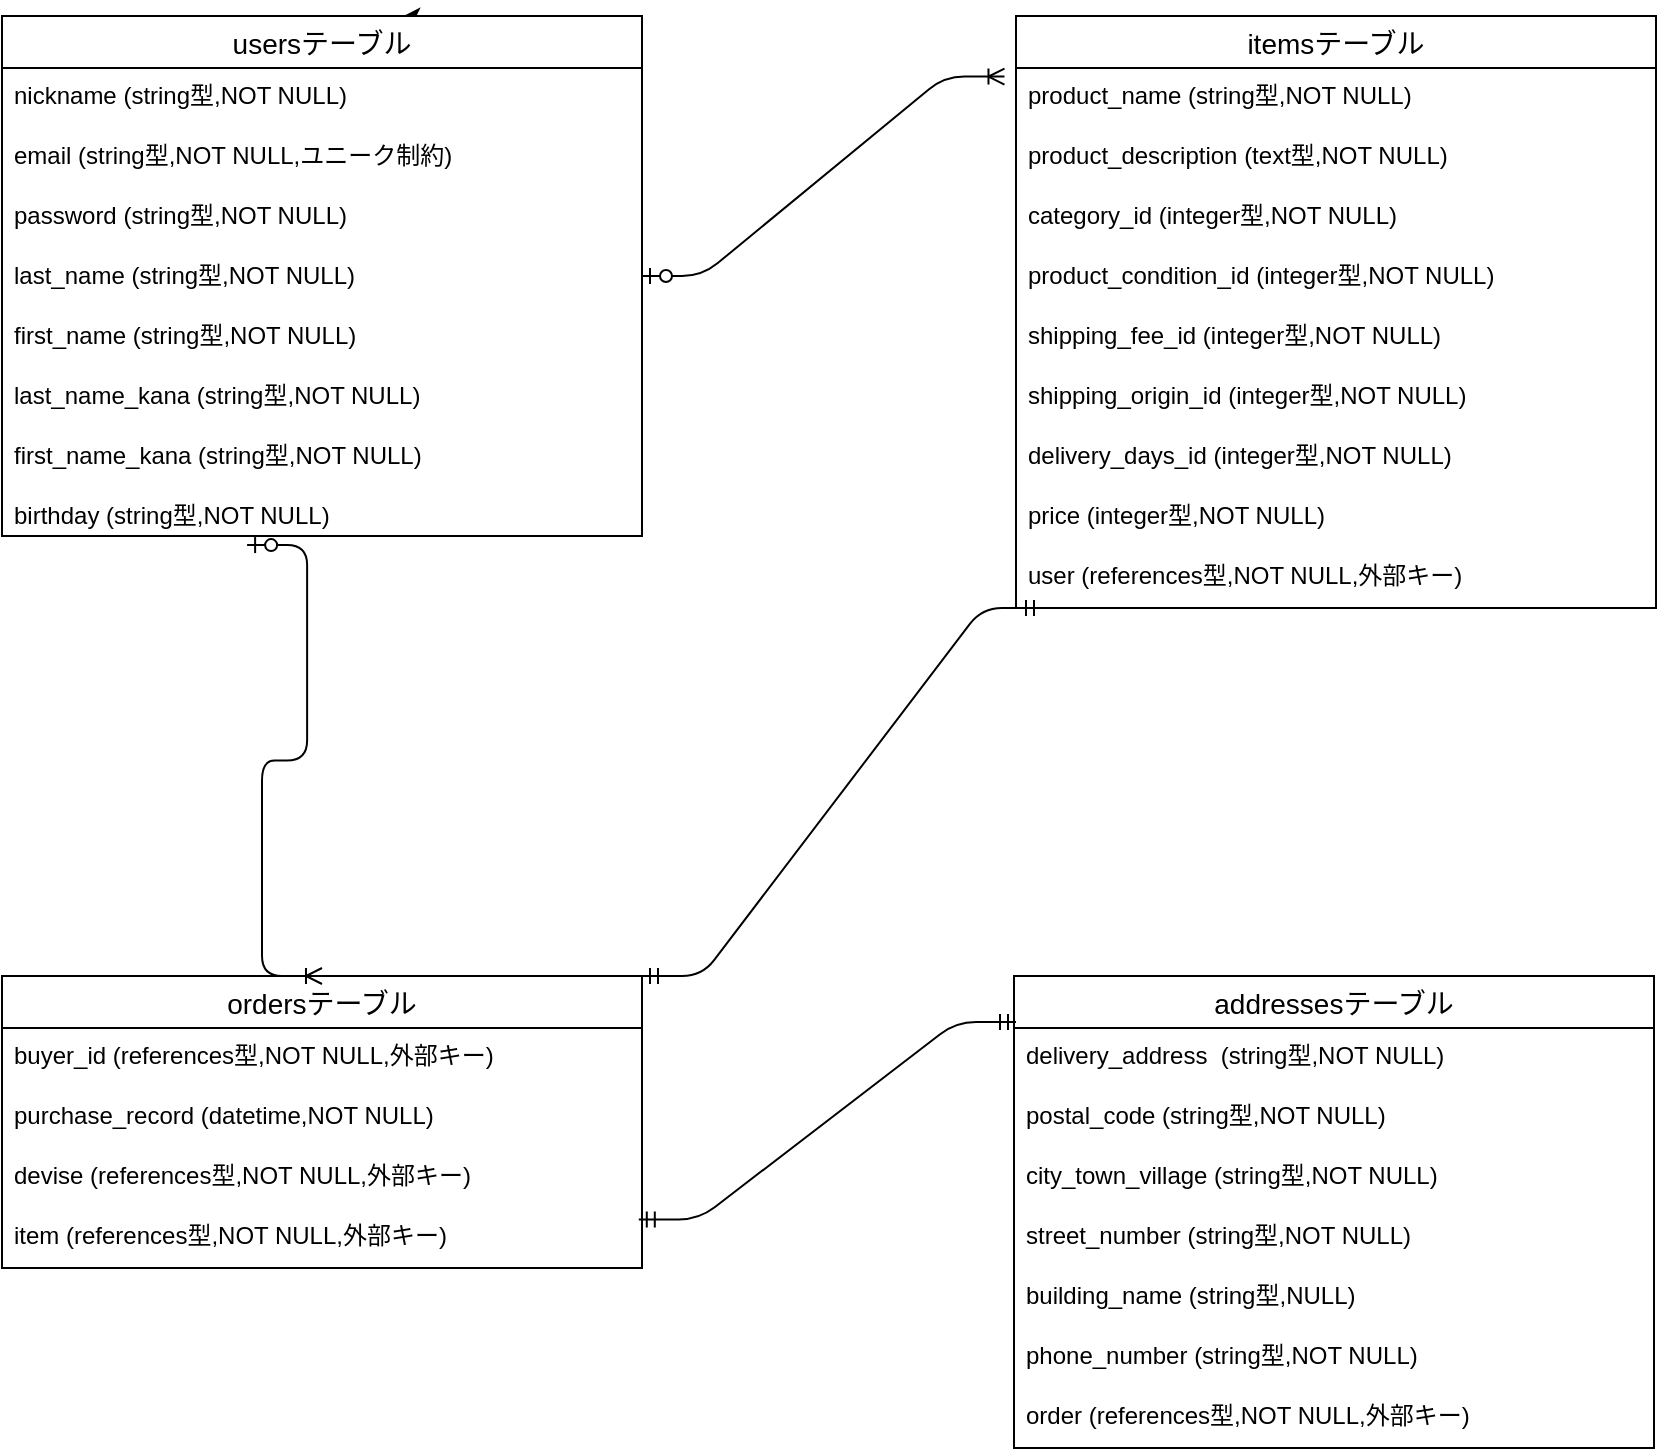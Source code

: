 <mxfile>
    <diagram id="VC_56RHJ9kjLEV1A4pTZ" name="ページ1">
        <mxGraphModel dx="448" dy="273" grid="1" gridSize="10" guides="1" tooltips="1" connect="1" arrows="1" fold="1" page="1" pageScale="1" pageWidth="827" pageHeight="1169" math="0" shadow="0">
            <root>
                <mxCell id="0"/>
                <mxCell id="1" parent="0"/>
                <mxCell id="H9mOBy8NTir6bm8V047Q-1" value="itemsテーブル" style="swimlane;fontStyle=0;childLayout=stackLayout;horizontal=1;startSize=26;horizontalStack=0;resizeParent=1;resizeParentMax=0;resizeLast=0;collapsible=1;marginBottom=0;align=center;fontSize=14;" vertex="1" parent="1">
                    <mxGeometry x="507" y="120" width="320" height="296" as="geometry"/>
                </mxCell>
                <mxCell id="H9mOBy8NTir6bm8V047Q-2" value="product_name (string型,NOT NULL)" style="text;strokeColor=none;fillColor=none;spacingLeft=4;spacingRight=4;overflow=hidden;rotatable=0;points=[[0,0.5],[1,0.5]];portConstraint=eastwest;fontSize=12;" vertex="1" parent="H9mOBy8NTir6bm8V047Q-1">
                    <mxGeometry y="26" width="320" height="30" as="geometry"/>
                </mxCell>
                <mxCell id="H9mOBy8NTir6bm8V047Q-26" value="product_description (text型,NOT NULL)" style="text;strokeColor=none;fillColor=none;spacingLeft=4;spacingRight=4;overflow=hidden;rotatable=0;points=[[0,0.5],[1,0.5]];portConstraint=eastwest;fontSize=12;" vertex="1" parent="H9mOBy8NTir6bm8V047Q-1">
                    <mxGeometry y="56" width="320" height="30" as="geometry"/>
                </mxCell>
                <mxCell id="H9mOBy8NTir6bm8V047Q-3" value="category_id (integer型,NOT NULL)" style="text;strokeColor=none;fillColor=none;spacingLeft=4;spacingRight=4;overflow=hidden;rotatable=0;points=[[0,0.5],[1,0.5]];portConstraint=eastwest;fontSize=12;" vertex="1" parent="H9mOBy8NTir6bm8V047Q-1">
                    <mxGeometry y="86" width="320" height="30" as="geometry"/>
                </mxCell>
                <mxCell id="H9mOBy8NTir6bm8V047Q-4" value="product_condition_id (integer型,NOT NULL)" style="text;strokeColor=none;fillColor=none;spacingLeft=4;spacingRight=4;overflow=hidden;rotatable=0;points=[[0,0.5],[1,0.5]];portConstraint=eastwest;fontSize=12;" vertex="1" parent="H9mOBy8NTir6bm8V047Q-1">
                    <mxGeometry y="116" width="320" height="30" as="geometry"/>
                </mxCell>
                <mxCell id="H9mOBy8NTir6bm8V047Q-33" value="shipping_fee_id (integer型,NOT NULL)" style="text;strokeColor=none;fillColor=none;spacingLeft=4;spacingRight=4;overflow=hidden;rotatable=0;points=[[0,0.5],[1,0.5]];portConstraint=eastwest;fontSize=12;" vertex="1" parent="H9mOBy8NTir6bm8V047Q-1">
                    <mxGeometry y="146" width="320" height="30" as="geometry"/>
                </mxCell>
                <mxCell id="H9mOBy8NTir6bm8V047Q-25" value="shipping_origin_id (integer型,NOT NULL)" style="text;strokeColor=none;fillColor=none;spacingLeft=4;spacingRight=4;overflow=hidden;rotatable=0;points=[[0,0.5],[1,0.5]];portConstraint=eastwest;fontSize=12;" vertex="1" parent="H9mOBy8NTir6bm8V047Q-1">
                    <mxGeometry y="176" width="320" height="30" as="geometry"/>
                </mxCell>
                <mxCell id="H9mOBy8NTir6bm8V047Q-32" value="delivery_days_id (integer型,NOT NULL)" style="text;strokeColor=none;fillColor=none;spacingLeft=4;spacingRight=4;overflow=hidden;rotatable=0;points=[[0,0.5],[1,0.5]];portConstraint=eastwest;fontSize=12;" vertex="1" parent="H9mOBy8NTir6bm8V047Q-1">
                    <mxGeometry y="206" width="320" height="30" as="geometry"/>
                </mxCell>
                <mxCell id="H9mOBy8NTir6bm8V047Q-27" value="price (integer型,NOT NULL)" style="text;strokeColor=none;fillColor=none;spacingLeft=4;spacingRight=4;overflow=hidden;rotatable=0;points=[[0,0.5],[1,0.5]];portConstraint=eastwest;fontSize=12;" vertex="1" parent="H9mOBy8NTir6bm8V047Q-1">
                    <mxGeometry y="236" width="320" height="30" as="geometry"/>
                </mxCell>
                <mxCell id="H9mOBy8NTir6bm8V047Q-48" value="user (references型,NOT NULL,外部キー)" style="text;strokeColor=none;fillColor=none;spacingLeft=4;spacingRight=4;overflow=hidden;rotatable=0;points=[[0,0.5],[1,0.5]];portConstraint=eastwest;fontSize=12;" vertex="1" parent="H9mOBy8NTir6bm8V047Q-1">
                    <mxGeometry y="266" width="320" height="30" as="geometry"/>
                </mxCell>
                <mxCell id="H9mOBy8NTir6bm8V047Q-42" style="edgeStyle=none;html=1;exitX=1;exitY=0;exitDx=0;exitDy=0;" edge="1" parent="1" source="H9mOBy8NTir6bm8V047Q-6">
                    <mxGeometry relative="1" as="geometry">
                        <mxPoint x="200.143" y="120.286" as="targetPoint"/>
                    </mxGeometry>
                </mxCell>
                <mxCell id="H9mOBy8NTir6bm8V047Q-6" value="usersテーブル" style="swimlane;fontStyle=0;childLayout=stackLayout;horizontal=1;startSize=26;horizontalStack=0;resizeParent=1;resizeParentMax=0;resizeLast=0;collapsible=1;marginBottom=0;align=center;fontSize=14;" vertex="1" parent="1">
                    <mxGeometry y="120" width="320" height="260" as="geometry"/>
                </mxCell>
                <mxCell id="H9mOBy8NTir6bm8V047Q-8" value="nickname (string型,NOT NULL)" style="text;strokeColor=none;fillColor=none;spacingLeft=4;spacingRight=4;overflow=hidden;rotatable=0;points=[[0,0.5],[1,0.5]];portConstraint=eastwest;fontSize=12;" vertex="1" parent="H9mOBy8NTir6bm8V047Q-6">
                    <mxGeometry y="26" width="320" height="30" as="geometry"/>
                </mxCell>
                <mxCell id="H9mOBy8NTir6bm8V047Q-9" value="email (string型,NOT NULL,ユニーク制約)" style="text;strokeColor=none;fillColor=none;spacingLeft=4;spacingRight=4;overflow=hidden;rotatable=0;points=[[0,0.5],[1,0.5]];portConstraint=eastwest;fontSize=12;" vertex="1" parent="H9mOBy8NTir6bm8V047Q-6">
                    <mxGeometry y="56" width="320" height="30" as="geometry"/>
                </mxCell>
                <mxCell id="H9mOBy8NTir6bm8V047Q-19" value="password (string型,NOT NULL)" style="text;strokeColor=none;fillColor=none;spacingLeft=4;spacingRight=4;overflow=hidden;rotatable=0;points=[[0,0.5],[1,0.5]];portConstraint=eastwest;fontSize=12;" vertex="1" parent="H9mOBy8NTir6bm8V047Q-6">
                    <mxGeometry y="86" width="320" height="30" as="geometry"/>
                </mxCell>
                <mxCell id="H9mOBy8NTir6bm8V047Q-21" value="last_name (string型,NOT NULL)" style="text;strokeColor=none;fillColor=none;spacingLeft=4;spacingRight=4;overflow=hidden;rotatable=0;points=[[0,0.5],[1,0.5]];portConstraint=eastwest;fontSize=12;" vertex="1" parent="H9mOBy8NTir6bm8V047Q-6">
                    <mxGeometry y="116" width="320" height="30" as="geometry"/>
                </mxCell>
                <mxCell id="H9mOBy8NTir6bm8V047Q-22" value="first_name (string型,NOT NULL)" style="text;strokeColor=none;fillColor=none;spacingLeft=4;spacingRight=4;overflow=hidden;rotatable=0;points=[[0,0.5],[1,0.5]];portConstraint=eastwest;fontSize=12;" vertex="1" parent="H9mOBy8NTir6bm8V047Q-6">
                    <mxGeometry y="146" width="320" height="30" as="geometry"/>
                </mxCell>
                <mxCell id="H9mOBy8NTir6bm8V047Q-23" value="last_name_kana (string型,NOT NULL)" style="text;strokeColor=none;fillColor=none;spacingLeft=4;spacingRight=4;overflow=hidden;rotatable=0;points=[[0,0.5],[1,0.5]];portConstraint=eastwest;fontSize=12;" vertex="1" parent="H9mOBy8NTir6bm8V047Q-6">
                    <mxGeometry y="176" width="320" height="30" as="geometry"/>
                </mxCell>
                <mxCell id="H9mOBy8NTir6bm8V047Q-24" value="first_name_kana (string型,NOT NULL)" style="text;strokeColor=none;fillColor=none;spacingLeft=4;spacingRight=4;overflow=hidden;rotatable=0;points=[[0,0.5],[1,0.5]];portConstraint=eastwest;fontSize=12;" vertex="1" parent="H9mOBy8NTir6bm8V047Q-6">
                    <mxGeometry y="206" width="320" height="30" as="geometry"/>
                </mxCell>
                <mxCell id="H9mOBy8NTir6bm8V047Q-20" value="birthday (string型,NOT NULL)" style="text;strokeColor=none;fillColor=none;spacingLeft=4;spacingRight=4;overflow=hidden;rotatable=0;points=[[0,0.5],[1,0.5]];portConstraint=eastwest;fontSize=12;" vertex="1" parent="H9mOBy8NTir6bm8V047Q-6">
                    <mxGeometry y="236" width="320" height="24" as="geometry"/>
                </mxCell>
                <mxCell id="H9mOBy8NTir6bm8V047Q-11" value="ordersテーブル" style="swimlane;fontStyle=0;childLayout=stackLayout;horizontal=1;startSize=26;horizontalStack=0;resizeParent=1;resizeParentMax=0;resizeLast=0;collapsible=1;marginBottom=0;align=center;fontSize=14;" vertex="1" parent="1">
                    <mxGeometry y="600" width="320" height="146" as="geometry">
                        <mxRectangle y="720" width="130" height="30" as="alternateBounds"/>
                    </mxGeometry>
                </mxCell>
                <mxCell id="H9mOBy8NTir6bm8V047Q-12" value="buyer_id (references型,NOT NULL,外部キー)" style="text;strokeColor=none;fillColor=none;spacingLeft=4;spacingRight=4;overflow=hidden;rotatable=0;points=[[0,0.5],[1,0.5]];portConstraint=eastwest;fontSize=12;" vertex="1" parent="H9mOBy8NTir6bm8V047Q-11">
                    <mxGeometry y="26" width="320" height="30" as="geometry"/>
                </mxCell>
                <mxCell id="H9mOBy8NTir6bm8V047Q-13" value="purchase_record (datetime,NOT NULL)" style="text;strokeColor=none;fillColor=none;spacingLeft=4;spacingRight=4;overflow=hidden;rotatable=0;points=[[0,0.5],[1,0.5]];portConstraint=eastwest;fontSize=12;" vertex="1" parent="H9mOBy8NTir6bm8V047Q-11">
                    <mxGeometry y="56" width="320" height="30" as="geometry"/>
                </mxCell>
                <mxCell id="H9mOBy8NTir6bm8V047Q-43" style="edgeStyle=none;html=1;entryX=1;entryY=0.5;entryDx=0;entryDy=0;" edge="1" parent="H9mOBy8NTir6bm8V047Q-11" source="H9mOBy8NTir6bm8V047Q-11" target="H9mOBy8NTir6bm8V047Q-12">
                    <mxGeometry relative="1" as="geometry">
                        <mxPoint x="200" y="40" as="targetPoint"/>
                    </mxGeometry>
                </mxCell>
                <mxCell id="H9mOBy8NTir6bm8V047Q-63" value="devise (references型,NOT NULL,外部キー)&#10;&#10;" style="text;strokeColor=none;fillColor=none;spacingLeft=4;spacingRight=4;overflow=hidden;rotatable=0;points=[[0,0.5],[1,0.5]];portConstraint=eastwest;fontSize=12;" vertex="1" parent="H9mOBy8NTir6bm8V047Q-11">
                    <mxGeometry y="86" width="320" height="30" as="geometry"/>
                </mxCell>
                <mxCell id="H9mOBy8NTir6bm8V047Q-62" value="item (references型,NOT NULL,外部キー)" style="text;strokeColor=none;fillColor=none;spacingLeft=4;spacingRight=4;overflow=hidden;rotatable=0;points=[[0,0.5],[1,0.5]];portConstraint=eastwest;fontSize=12;" vertex="1" parent="H9mOBy8NTir6bm8V047Q-11">
                    <mxGeometry y="116" width="320" height="30" as="geometry"/>
                </mxCell>
                <mxCell id="H9mOBy8NTir6bm8V047Q-15" value="addressesテーブル" style="swimlane;fontStyle=0;childLayout=stackLayout;horizontal=1;startSize=26;horizontalStack=0;resizeParent=1;resizeParentMax=0;resizeLast=0;collapsible=1;marginBottom=0;align=center;fontSize=14;" vertex="1" parent="1">
                    <mxGeometry x="506" y="600" width="320" height="236" as="geometry"/>
                </mxCell>
                <mxCell id="H9mOBy8NTir6bm8V047Q-41" value="delivery_address  (string型,NOT NULL)" style="text;strokeColor=none;fillColor=none;spacingLeft=4;spacingRight=4;overflow=hidden;rotatable=0;points=[[0,0.5],[1,0.5]];portConstraint=eastwest;fontSize=12;" vertex="1" parent="H9mOBy8NTir6bm8V047Q-15">
                    <mxGeometry y="26" width="320" height="30" as="geometry"/>
                </mxCell>
                <mxCell id="H9mOBy8NTir6bm8V047Q-36" value="postal_code (string型,NOT NULL)" style="text;strokeColor=none;fillColor=none;spacingLeft=4;spacingRight=4;overflow=hidden;rotatable=0;points=[[0,0.5],[1,0.5]];portConstraint=eastwest;fontSize=12;" vertex="1" parent="H9mOBy8NTir6bm8V047Q-15">
                    <mxGeometry y="56" width="320" height="30" as="geometry"/>
                </mxCell>
                <mxCell id="H9mOBy8NTir6bm8V047Q-39" value="city_town_village (string型,NOT NULL)" style="text;strokeColor=none;fillColor=none;spacingLeft=4;spacingRight=4;overflow=hidden;rotatable=0;points=[[0,0.5],[1,0.5]];portConstraint=eastwest;fontSize=12;" vertex="1" parent="H9mOBy8NTir6bm8V047Q-15">
                    <mxGeometry y="86" width="320" height="30" as="geometry"/>
                </mxCell>
                <mxCell id="H9mOBy8NTir6bm8V047Q-40" value="street_number (string型,NOT NULL)" style="text;strokeColor=none;fillColor=none;spacingLeft=4;spacingRight=4;overflow=hidden;rotatable=0;points=[[0,0.5],[1,0.5]];portConstraint=eastwest;fontSize=12;" vertex="1" parent="H9mOBy8NTir6bm8V047Q-15">
                    <mxGeometry y="116" width="320" height="30" as="geometry"/>
                </mxCell>
                <mxCell id="H9mOBy8NTir6bm8V047Q-38" value="building_name (string型,NULL)" style="text;strokeColor=none;fillColor=none;spacingLeft=4;spacingRight=4;overflow=hidden;rotatable=0;points=[[0,0.5],[1,0.5]];portConstraint=eastwest;fontSize=12;" vertex="1" parent="H9mOBy8NTir6bm8V047Q-15">
                    <mxGeometry y="146" width="320" height="30" as="geometry"/>
                </mxCell>
                <mxCell id="H9mOBy8NTir6bm8V047Q-18" value="phone_number (string型,NOT NULL)" style="text;strokeColor=none;fillColor=none;spacingLeft=4;spacingRight=4;overflow=hidden;rotatable=0;points=[[0,0.5],[1,0.5]];portConstraint=eastwest;fontSize=12;" vertex="1" parent="H9mOBy8NTir6bm8V047Q-15">
                    <mxGeometry y="176" width="320" height="30" as="geometry"/>
                </mxCell>
                <mxCell id="H9mOBy8NTir6bm8V047Q-64" value="order (references型,NOT NULL,外部キー)" style="text;strokeColor=none;fillColor=none;spacingLeft=4;spacingRight=4;overflow=hidden;rotatable=0;points=[[0,0.5],[1,0.5]];portConstraint=eastwest;fontSize=12;" vertex="1" parent="H9mOBy8NTir6bm8V047Q-15">
                    <mxGeometry y="206" width="320" height="30" as="geometry"/>
                </mxCell>
                <mxCell id="H9mOBy8NTir6bm8V047Q-72" value="" style="edgeStyle=entityRelationEdgeStyle;fontSize=12;html=1;endArrow=ERoneToMany;startArrow=ERzeroToOne;entryX=-0.018;entryY=0.143;entryDx=0;entryDy=0;entryPerimeter=0;" edge="1" parent="1" target="H9mOBy8NTir6bm8V047Q-2">
                    <mxGeometry width="100" height="100" relative="1" as="geometry">
                        <mxPoint x="320" y="250" as="sourcePoint"/>
                        <mxPoint x="420" y="150" as="targetPoint"/>
                    </mxGeometry>
                </mxCell>
                <mxCell id="H9mOBy8NTir6bm8V047Q-73" value="" style="edgeStyle=entityRelationEdgeStyle;fontSize=12;html=1;endArrow=ERoneToMany;startArrow=ERzeroToOne;exitX=0.383;exitY=1.19;exitDx=0;exitDy=0;exitPerimeter=0;entryX=0.5;entryY=0;entryDx=0;entryDy=0;" edge="1" parent="1" source="H9mOBy8NTir6bm8V047Q-20" target="H9mOBy8NTir6bm8V047Q-11">
                    <mxGeometry width="100" height="100" relative="1" as="geometry">
                        <mxPoint x="430" y="390" as="sourcePoint"/>
                        <mxPoint x="530" y="290" as="targetPoint"/>
                    </mxGeometry>
                </mxCell>
                <mxCell id="H9mOBy8NTir6bm8V047Q-74" value="" style="edgeStyle=entityRelationEdgeStyle;fontSize=12;html=1;endArrow=ERmandOne;startArrow=ERmandOne;exitX=0.995;exitY=0.19;exitDx=0;exitDy=0;exitPerimeter=0;" edge="1" parent="1" source="H9mOBy8NTir6bm8V047Q-62">
                    <mxGeometry width="100" height="100" relative="1" as="geometry">
                        <mxPoint x="407" y="723" as="sourcePoint"/>
                        <mxPoint x="507" y="623" as="targetPoint"/>
                    </mxGeometry>
                </mxCell>
                <mxCell id="H9mOBy8NTir6bm8V047Q-75" value="" style="edgeStyle=entityRelationEdgeStyle;fontSize=12;html=1;endArrow=ERmandOne;startArrow=ERmandOne;exitX=1;exitY=0;exitDx=0;exitDy=0;" edge="1" parent="1" source="H9mOBy8NTir6bm8V047Q-11">
                    <mxGeometry width="100" height="100" relative="1" as="geometry">
                        <mxPoint x="420" y="516" as="sourcePoint"/>
                        <mxPoint x="520" y="416" as="targetPoint"/>
                    </mxGeometry>
                </mxCell>
            </root>
        </mxGraphModel>
    </diagram>
</mxfile>
